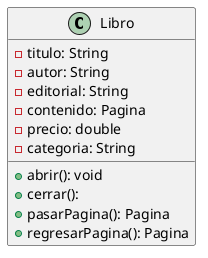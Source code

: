 @startuml
class Libro {
-titulo: String
-autor: String
-editorial: String
-contenido: Pagina
-precio: double
-categoria: String
+abrir(): void
+cerrar():
+pasarPagina(): Pagina
+regresarPagina(): Pagina
}
@enduml